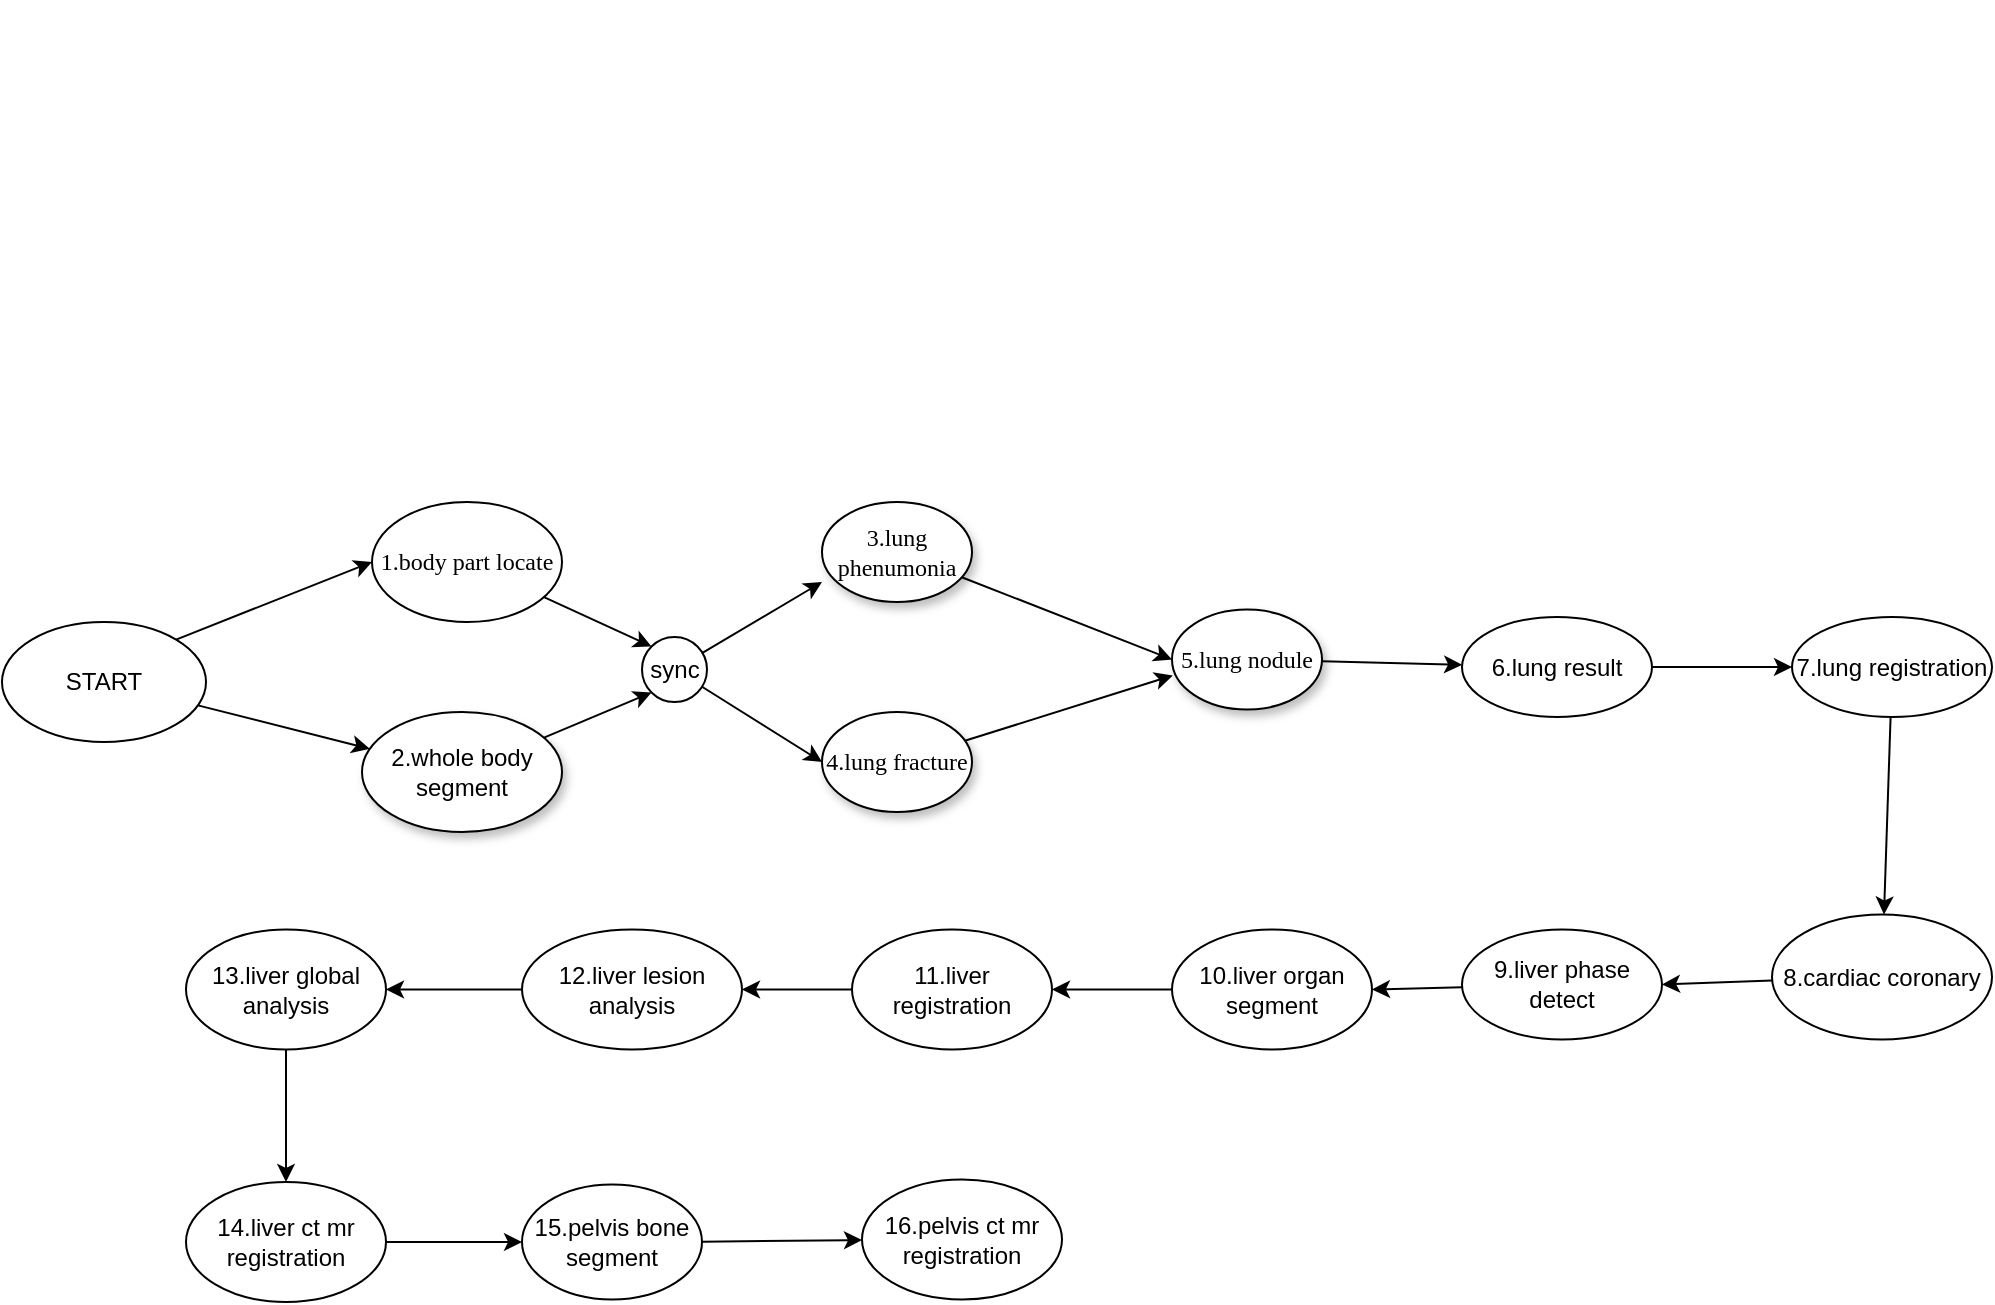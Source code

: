 <mxfile version="14.6.6" type="github">
  <diagram name="Page-1" id="42789a77-a242-8287-6e28-9cd8cfd52e62">
    <mxGraphModel dx="2254" dy="836" grid="1" gridSize="10" guides="1" tooltips="1" connect="1" arrows="1" fold="1" page="1" pageScale="1" pageWidth="1100" pageHeight="850" background="#ffffff" math="0" shadow="0">
      <root>
        <mxCell id="0" />
        <mxCell id="1" parent="0" />
        <mxCell id="ccRq8ted7UfHj1GbX7tM-31" style="edgeStyle=none;rounded=0;orthogonalLoop=1;jettySize=auto;html=1;entryX=0;entryY=1;entryDx=0;entryDy=0;" parent="1" source="1ea317790d2ca983-1" target="ccRq8ted7UfHj1GbX7tM-26" edge="1">
          <mxGeometry relative="1" as="geometry" />
        </mxCell>
        <mxCell id="1ea317790d2ca983-1" value="&lt;span style=&quot;font-family: &amp;#34;helvetica&amp;#34;&quot;&gt;2.whole body segment&lt;/span&gt;" style="ellipse;whiteSpace=wrap;html=1;rounded=0;shadow=1;comic=0;labelBackgroundColor=none;strokeWidth=1;fontFamily=Verdana;fontSize=12;align=center;" parent="1" vertex="1">
          <mxGeometry x="180" y="355" width="100" height="60" as="geometry" />
        </mxCell>
        <mxCell id="ccRq8ted7UfHj1GbX7tM-33" style="edgeStyle=none;rounded=0;orthogonalLoop=1;jettySize=auto;html=1;entryX=0.005;entryY=0.66;entryDx=0;entryDy=0;entryPerimeter=0;" parent="1" source="1ea317790d2ca983-2" target="1ea317790d2ca983-3" edge="1">
          <mxGeometry relative="1" as="geometry" />
        </mxCell>
        <mxCell id="1ea317790d2ca983-2" value="&lt;span&gt;4.lung fracture&lt;/span&gt;" style="ellipse;whiteSpace=wrap;html=1;rounded=0;shadow=1;comic=0;labelBackgroundColor=none;strokeWidth=1;fontFamily=Verdana;fontSize=12;align=center;" parent="1" vertex="1">
          <mxGeometry x="410" y="355" width="75" height="50" as="geometry" />
        </mxCell>
        <mxCell id="ccRq8ted7UfHj1GbX7tM-34" style="edgeStyle=none;rounded=0;orthogonalLoop=1;jettySize=auto;html=1;" parent="1" source="1ea317790d2ca983-3" target="E7qCEXml-a51oX7vlCE2-11" edge="1">
          <mxGeometry relative="1" as="geometry" />
        </mxCell>
        <mxCell id="1ea317790d2ca983-3" value="&lt;span&gt;5.lung nodule&lt;/span&gt;" style="ellipse;whiteSpace=wrap;html=1;rounded=0;shadow=1;comic=0;labelBackgroundColor=none;strokeWidth=1;fontFamily=Verdana;fontSize=12;align=center;" parent="1" vertex="1">
          <mxGeometry x="585" y="303.75" width="75" height="50" as="geometry" />
        </mxCell>
        <mxCell id="ccRq8ted7UfHj1GbX7tM-32" style="edgeStyle=none;rounded=0;orthogonalLoop=1;jettySize=auto;html=1;entryX=0;entryY=0.5;entryDx=0;entryDy=0;" parent="1" source="1ea317790d2ca983-9" target="1ea317790d2ca983-3" edge="1">
          <mxGeometry relative="1" as="geometry" />
        </mxCell>
        <mxCell id="1ea317790d2ca983-9" value="3.lung phenumonia" style="ellipse;whiteSpace=wrap;html=1;rounded=0;shadow=1;comic=0;labelBackgroundColor=none;strokeWidth=1;fontFamily=Verdana;fontSize=12;align=center;" parent="1" vertex="1">
          <mxGeometry x="410" y="250" width="75" height="50" as="geometry" />
        </mxCell>
        <mxCell id="ccRq8ted7UfHj1GbX7tM-30" style="edgeStyle=none;rounded=0;orthogonalLoop=1;jettySize=auto;html=1;entryX=0;entryY=0;entryDx=0;entryDy=0;" parent="1" source="E7qCEXml-a51oX7vlCE2-1" target="ccRq8ted7UfHj1GbX7tM-26" edge="1">
          <mxGeometry relative="1" as="geometry" />
        </mxCell>
        <mxCell id="E7qCEXml-a51oX7vlCE2-1" value="&lt;span style=&quot;font-family: &amp;#34;verdana&amp;#34;&quot;&gt;1.body part locate&lt;/span&gt;" style="ellipse;whiteSpace=wrap;html=1;" parent="1" vertex="1">
          <mxGeometry x="185" y="250" width="95" height="60" as="geometry" />
        </mxCell>
        <mxCell id="ccRq8ted7UfHj1GbX7tM-2" style="rounded=0;orthogonalLoop=1;jettySize=auto;html=1;exitX=1;exitY=0;exitDx=0;exitDy=0;entryX=0;entryY=0.5;entryDx=0;entryDy=0;" parent="1" source="E7qCEXml-a51oX7vlCE2-6" target="E7qCEXml-a51oX7vlCE2-1" edge="1">
          <mxGeometry relative="1" as="geometry" />
        </mxCell>
        <mxCell id="E7qCEXml-a51oX7vlCE2-6" value="START" style="ellipse;whiteSpace=wrap;html=1;" parent="1" vertex="1">
          <mxGeometry y="310" width="102" height="60" as="geometry" />
        </mxCell>
        <mxCell id="ccRq8ted7UfHj1GbX7tM-35" style="edgeStyle=none;rounded=0;orthogonalLoop=1;jettySize=auto;html=1;entryX=0;entryY=0.5;entryDx=0;entryDy=0;" parent="1" source="E7qCEXml-a51oX7vlCE2-11" target="E7qCEXml-a51oX7vlCE2-23" edge="1">
          <mxGeometry relative="1" as="geometry" />
        </mxCell>
        <mxCell id="E7qCEXml-a51oX7vlCE2-11" value="6.lung result" style="ellipse;whiteSpace=wrap;html=1;" parent="1" vertex="1">
          <mxGeometry x="730" y="307.5" width="95" height="50" as="geometry" />
        </mxCell>
        <mxCell id="E7qCEXml-a51oX7vlCE2-13" value="" style="endArrow=classic;html=1;" parent="1" source="E7qCEXml-a51oX7vlCE2-6" target="1ea317790d2ca983-1" edge="1">
          <mxGeometry width="50" height="50" relative="1" as="geometry">
            <mxPoint x="520" y="580" as="sourcePoint" />
            <mxPoint x="570" y="530" as="targetPoint" />
          </mxGeometry>
        </mxCell>
        <mxCell id="ccRq8ted7UfHj1GbX7tM-36" style="edgeStyle=none;rounded=0;orthogonalLoop=1;jettySize=auto;html=1;" parent="1" source="E7qCEXml-a51oX7vlCE2-23" target="E7qCEXml-a51oX7vlCE2-24" edge="1">
          <mxGeometry relative="1" as="geometry" />
        </mxCell>
        <mxCell id="E7qCEXml-a51oX7vlCE2-23" value="7.lung registration" style="ellipse;whiteSpace=wrap;html=1;" parent="1" vertex="1">
          <mxGeometry x="895" y="307.5" width="100" height="50" as="geometry" />
        </mxCell>
        <mxCell id="ccRq8ted7UfHj1GbX7tM-37" style="edgeStyle=none;rounded=0;orthogonalLoop=1;jettySize=auto;html=1;entryX=1;entryY=0.5;entryDx=0;entryDy=0;" parent="1" source="E7qCEXml-a51oX7vlCE2-24" target="E7qCEXml-a51oX7vlCE2-45" edge="1">
          <mxGeometry relative="1" as="geometry" />
        </mxCell>
        <mxCell id="E7qCEXml-a51oX7vlCE2-24" value="8.cardiac coronary" style="ellipse;whiteSpace=wrap;html=1;" parent="1" vertex="1">
          <mxGeometry x="885" y="456.25" width="110" height="62.5" as="geometry" />
        </mxCell>
        <mxCell id="ccRq8ted7UfHj1GbX7tM-38" style="edgeStyle=none;rounded=0;orthogonalLoop=1;jettySize=auto;html=1;entryX=1;entryY=0.5;entryDx=0;entryDy=0;" parent="1" source="E7qCEXml-a51oX7vlCE2-45" target="E7qCEXml-a51oX7vlCE2-47" edge="1">
          <mxGeometry relative="1" as="geometry" />
        </mxCell>
        <mxCell id="E7qCEXml-a51oX7vlCE2-45" value="9.liver phase detect" style="ellipse;whiteSpace=wrap;html=1;" parent="1" vertex="1">
          <mxGeometry x="730" y="463.75" width="100" height="55" as="geometry" />
        </mxCell>
        <mxCell id="ccRq8ted7UfHj1GbX7tM-39" style="edgeStyle=none;rounded=0;orthogonalLoop=1;jettySize=auto;html=1;entryX=1;entryY=0.5;entryDx=0;entryDy=0;" parent="1" source="E7qCEXml-a51oX7vlCE2-47" target="E7qCEXml-a51oX7vlCE2-55" edge="1">
          <mxGeometry relative="1" as="geometry" />
        </mxCell>
        <mxCell id="E7qCEXml-a51oX7vlCE2-47" value="10.liver organ segment" style="ellipse;whiteSpace=wrap;html=1;" parent="1" vertex="1">
          <mxGeometry x="585" y="463.75" width="100" height="60" as="geometry" />
        </mxCell>
        <mxCell id="ccRq8ted7UfHj1GbX7tM-40" style="edgeStyle=none;rounded=0;orthogonalLoop=1;jettySize=auto;html=1;entryX=1;entryY=0.5;entryDx=0;entryDy=0;" parent="1" source="E7qCEXml-a51oX7vlCE2-55" target="E7qCEXml-a51oX7vlCE2-61" edge="1">
          <mxGeometry relative="1" as="geometry" />
        </mxCell>
        <mxCell id="E7qCEXml-a51oX7vlCE2-55" value="11.liver registration" style="ellipse;whiteSpace=wrap;html=1;" parent="1" vertex="1">
          <mxGeometry x="425" y="463.75" width="100" height="60" as="geometry" />
        </mxCell>
        <mxCell id="ccRq8ted7UfHj1GbX7tM-41" style="edgeStyle=none;rounded=0;orthogonalLoop=1;jettySize=auto;html=1;" parent="1" source="E7qCEXml-a51oX7vlCE2-61" target="E7qCEXml-a51oX7vlCE2-69" edge="1">
          <mxGeometry relative="1" as="geometry" />
        </mxCell>
        <mxCell id="E7qCEXml-a51oX7vlCE2-61" value="12.liver lesion analysis" style="ellipse;whiteSpace=wrap;html=1;" parent="1" vertex="1">
          <mxGeometry x="260" y="463.75" width="110" height="60" as="geometry" />
        </mxCell>
        <mxCell id="ccRq8ted7UfHj1GbX7tM-42" style="edgeStyle=none;rounded=0;orthogonalLoop=1;jettySize=auto;html=1;" parent="1" source="E7qCEXml-a51oX7vlCE2-69" target="E7qCEXml-a51oX7vlCE2-70" edge="1">
          <mxGeometry relative="1" as="geometry" />
        </mxCell>
        <mxCell id="E7qCEXml-a51oX7vlCE2-69" value="13.liver global analysis" style="ellipse;whiteSpace=wrap;html=1;" parent="1" vertex="1">
          <mxGeometry x="92" y="463.75" width="100" height="60" as="geometry" />
        </mxCell>
        <mxCell id="ccRq8ted7UfHj1GbX7tM-44" style="edgeStyle=none;rounded=0;orthogonalLoop=1;jettySize=auto;html=1;" parent="1" source="E7qCEXml-a51oX7vlCE2-71" target="E7qCEXml-a51oX7vlCE2-73" edge="1">
          <mxGeometry relative="1" as="geometry" />
        </mxCell>
        <mxCell id="E7qCEXml-a51oX7vlCE2-71" value="15.pelvis bone segment" style="ellipse;whiteSpace=wrap;html=1;" parent="1" vertex="1">
          <mxGeometry x="260" y="591.25" width="90" height="57.5" as="geometry" />
        </mxCell>
        <mxCell id="E7qCEXml-a51oX7vlCE2-73" value="16.pelvis ct mr registration" style="ellipse;whiteSpace=wrap;html=1;" parent="1" vertex="1">
          <mxGeometry x="430" y="588.75" width="100" height="60" as="geometry" />
        </mxCell>
        <mxCell id="ccRq8ted7UfHj1GbX7tM-43" style="edgeStyle=none;rounded=0;orthogonalLoop=1;jettySize=auto;html=1;entryX=0;entryY=0.5;entryDx=0;entryDy=0;" parent="1" source="E7qCEXml-a51oX7vlCE2-70" target="E7qCEXml-a51oX7vlCE2-71" edge="1">
          <mxGeometry relative="1" as="geometry" />
        </mxCell>
        <mxCell id="E7qCEXml-a51oX7vlCE2-70" value="14.liver ct mr registration" style="ellipse;whiteSpace=wrap;html=1;" parent="1" vertex="1">
          <mxGeometry x="92" y="590" width="100" height="60" as="geometry" />
        </mxCell>
        <mxCell id="ccRq8ted7UfHj1GbX7tM-17" value="" style="ellipse;whiteSpace=wrap;html=1;aspect=fixed;" parent="1" vertex="1">
          <mxGeometry height="30" as="geometry" />
        </mxCell>
        <mxCell id="ccRq8ted7UfHj1GbX7tM-25" style="edgeStyle=none;rounded=0;orthogonalLoop=1;jettySize=auto;html=1;entryX=0;entryY=0.5;entryDx=0;entryDy=0;startArrow=none;" parent="1" source="ccRq8ted7UfHj1GbX7tM-26" target="1ea317790d2ca983-2" edge="1">
          <mxGeometry relative="1" as="geometry" />
        </mxCell>
        <mxCell id="ccRq8ted7UfHj1GbX7tM-20" value="" style="ellipse;whiteSpace=wrap;html=1;" parent="1" vertex="1">
          <mxGeometry x="330" y="327.5" height="2.5" as="geometry" />
        </mxCell>
        <mxCell id="ccRq8ted7UfHj1GbX7tM-28" style="edgeStyle=none;rounded=0;orthogonalLoop=1;jettySize=auto;html=1;entryX=0;entryY=0.8;entryDx=0;entryDy=0;entryPerimeter=0;" parent="1" source="ccRq8ted7UfHj1GbX7tM-26" target="1ea317790d2ca983-9" edge="1">
          <mxGeometry relative="1" as="geometry" />
        </mxCell>
        <mxCell id="ccRq8ted7UfHj1GbX7tM-26" value="sync&lt;br&gt;" style="ellipse;whiteSpace=wrap;html=1;aspect=fixed;" parent="1" vertex="1">
          <mxGeometry x="320" y="317.5" width="32.5" height="32.5" as="geometry" />
        </mxCell>
      </root>
    </mxGraphModel>
  </diagram>
</mxfile>
